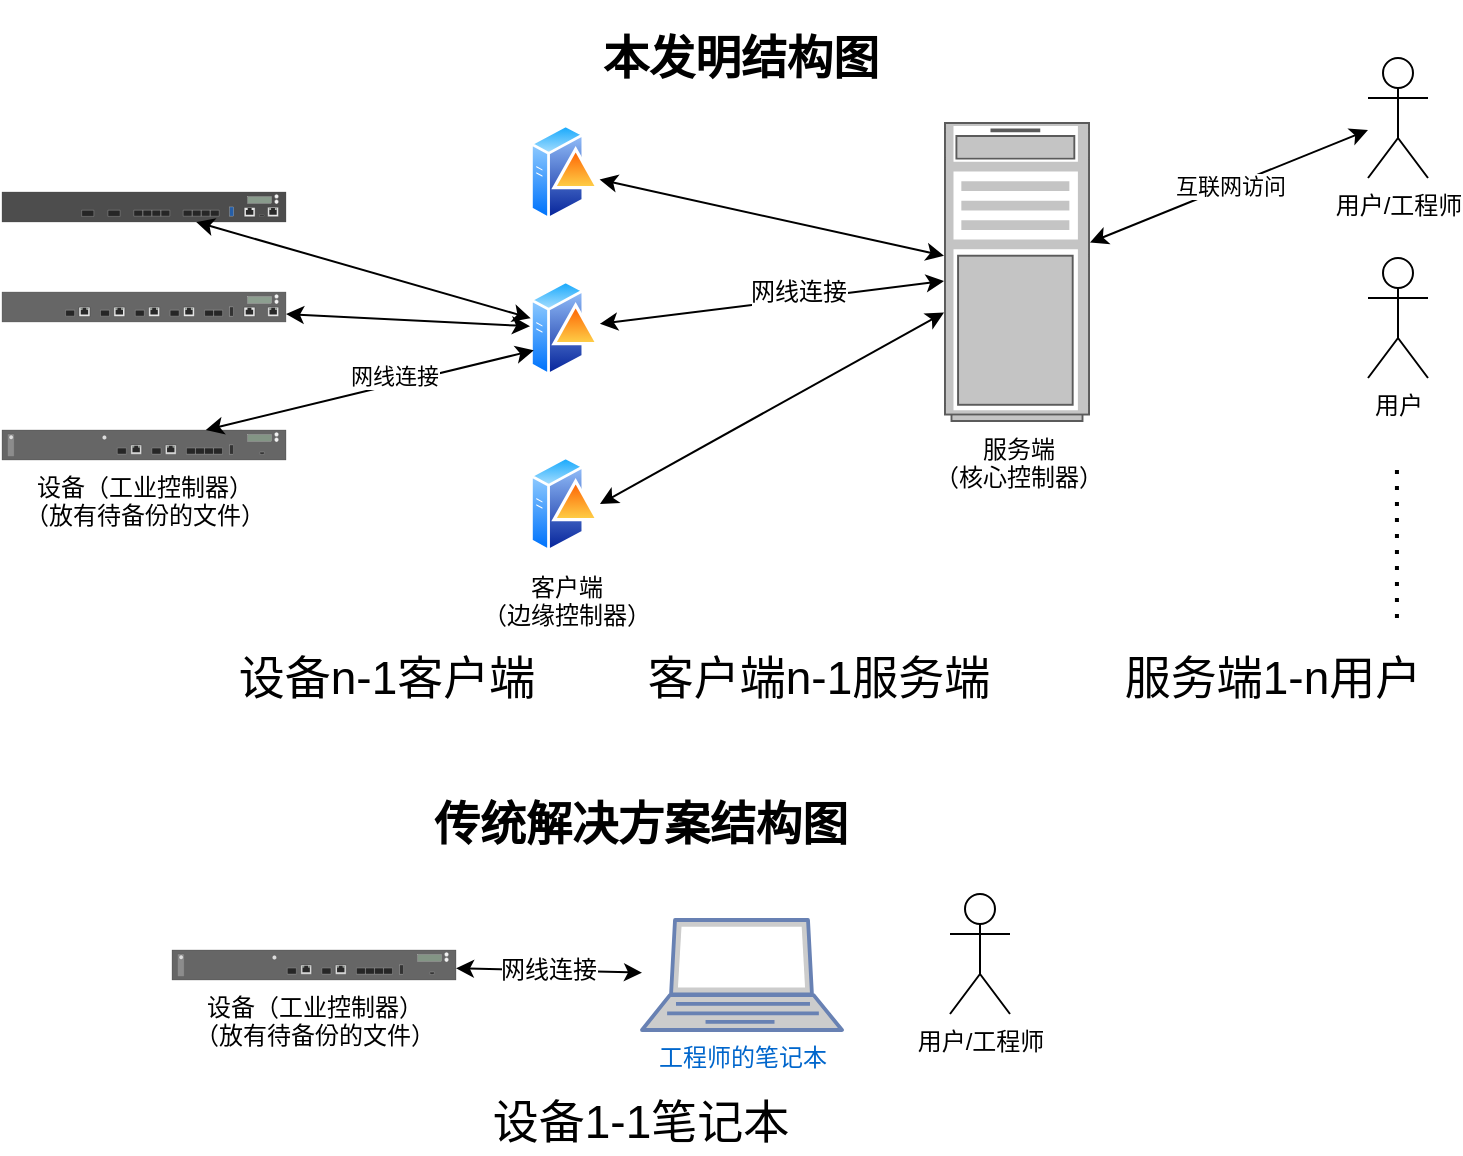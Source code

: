 <mxfile version="16.6.4" type="github">
  <diagram name="Page-1" id="74e2e168-ea6b-b213-b513-2b3c1d86103e">
    <mxGraphModel dx="1093" dy="609" grid="0" gridSize="10" guides="1" tooltips="1" connect="1" arrows="1" fold="1" page="1" pageScale="1" pageWidth="1100" pageHeight="850" background="none" math="0" shadow="0">
      <root>
        <mxCell id="0" />
        <mxCell id="1" parent="0" />
        <mxCell id="VkdnRBsGZV-YbRyVGyZj-1" value="用户/工程师" style="shape=umlActor;verticalLabelPosition=bottom;verticalAlign=top;html=1;outlineConnect=0;" vertex="1" parent="1">
          <mxGeometry x="840" y="40" width="30" height="60" as="geometry" />
        </mxCell>
        <mxCell id="VkdnRBsGZV-YbRyVGyZj-2" value="用户" style="shape=umlActor;verticalLabelPosition=bottom;verticalAlign=top;html=1;outlineConnect=0;" vertex="1" parent="1">
          <mxGeometry x="840" y="140" width="30" height="60" as="geometry" />
        </mxCell>
        <mxCell id="VkdnRBsGZV-YbRyVGyZj-3" value="" style="endArrow=none;dashed=1;html=1;dashPattern=1 3;strokeWidth=2;rounded=0;" edge="1" parent="1">
          <mxGeometry width="50" height="50" relative="1" as="geometry">
            <mxPoint x="854.47" y="320" as="sourcePoint" />
            <mxPoint x="854.47" y="240" as="targetPoint" />
          </mxGeometry>
        </mxCell>
        <mxCell id="VkdnRBsGZV-YbRyVGyZj-4" value="服务端&lt;br&gt;（核心控制器）" style="strokeColor=#666666;html=1;verticalLabelPosition=bottom;labelBackgroundColor=#ffffff;verticalAlign=top;outlineConnect=0;shadow=0;dashed=0;shape=mxgraph.rack.general.server_1;" vertex="1" parent="1">
          <mxGeometry x="628" y="72" width="73" height="150" as="geometry" />
        </mxCell>
        <mxCell id="VkdnRBsGZV-YbRyVGyZj-5" value="互联网访问" style="endArrow=classic;startArrow=classic;html=1;rounded=0;" edge="1" parent="1" source="VkdnRBsGZV-YbRyVGyZj-4" target="VkdnRBsGZV-YbRyVGyZj-1">
          <mxGeometry width="50" height="50" relative="1" as="geometry">
            <mxPoint x="598" y="222" as="sourcePoint" />
            <mxPoint x="814" y="112" as="targetPoint" />
          </mxGeometry>
        </mxCell>
        <mxCell id="VkdnRBsGZV-YbRyVGyZj-6" value="客户端&lt;br&gt;（边缘控制器）" style="aspect=fixed;perimeter=ellipsePerimeter;html=1;align=center;shadow=0;dashed=0;spacingTop=3;image;image=img/lib/active_directory/domain_controller.svg;" vertex="1" parent="1">
          <mxGeometry x="421" y="238" width="35" height="50" as="geometry" />
        </mxCell>
        <mxCell id="VkdnRBsGZV-YbRyVGyZj-7" value="" style="aspect=fixed;perimeter=ellipsePerimeter;html=1;align=center;shadow=0;dashed=0;spacingTop=3;image;image=img/lib/active_directory/domain_controller.svg;" vertex="1" parent="1">
          <mxGeometry x="421" y="72" width="35" height="50" as="geometry" />
        </mxCell>
        <mxCell id="VkdnRBsGZV-YbRyVGyZj-8" value="" style="aspect=fixed;perimeter=ellipsePerimeter;html=1;align=center;shadow=0;dashed=0;spacingTop=3;image;image=img/lib/active_directory/domain_controller.svg;" vertex="1" parent="1">
          <mxGeometry x="421" y="150" width="35" height="50" as="geometry" />
        </mxCell>
        <mxCell id="VkdnRBsGZV-YbRyVGyZj-9" value="" style="html=1;verticalLabelPosition=bottom;verticalAlign=top;outlineConnect=0;shadow=0;dashed=0;shape=mxgraph.rack.hpe_aruba.gateways_controllers.aruba_7205_mobility_controller_front;" vertex="1" parent="1">
          <mxGeometry x="157" y="157" width="142" height="15" as="geometry" />
        </mxCell>
        <mxCell id="VkdnRBsGZV-YbRyVGyZj-10" value="设备（工业控制器）&lt;br&gt;（放有待备份的文件）" style="html=1;verticalLabelPosition=bottom;verticalAlign=top;outlineConnect=0;shadow=0;dashed=0;shape=mxgraph.rack.hpe_aruba.gateways_controllers.aruba_7220_mobility_controller_front;" vertex="1" parent="1">
          <mxGeometry x="157" y="226" width="142" height="15" as="geometry" />
        </mxCell>
        <mxCell id="VkdnRBsGZV-YbRyVGyZj-13" value="" style="html=1;verticalLabelPosition=bottom;verticalAlign=top;outlineConnect=0;shadow=0;dashed=0;shape=mxgraph.rack.hpe_aruba.gateways_controllers.aruba_7280_mobility_controller_front;" vertex="1" parent="1">
          <mxGeometry x="157" y="107" width="142" height="15" as="geometry" />
        </mxCell>
        <mxCell id="VkdnRBsGZV-YbRyVGyZj-14" value="" style="endArrow=classic;startArrow=classic;html=1;rounded=0;" edge="1" parent="1" source="VkdnRBsGZV-YbRyVGyZj-7" target="VkdnRBsGZV-YbRyVGyZj-4">
          <mxGeometry width="50" height="50" relative="1" as="geometry">
            <mxPoint x="464" y="222" as="sourcePoint" />
            <mxPoint x="514" y="172" as="targetPoint" />
          </mxGeometry>
        </mxCell>
        <mxCell id="VkdnRBsGZV-YbRyVGyZj-15" value="" style="endArrow=classic;startArrow=classic;html=1;rounded=0;" edge="1" parent="1" source="VkdnRBsGZV-YbRyVGyZj-8" target="VkdnRBsGZV-YbRyVGyZj-4">
          <mxGeometry width="50" height="50" relative="1" as="geometry">
            <mxPoint x="464" y="222" as="sourcePoint" />
            <mxPoint x="514" y="172" as="targetPoint" />
          </mxGeometry>
        </mxCell>
        <mxCell id="VkdnRBsGZV-YbRyVGyZj-37" value="网线连接" style="edgeLabel;html=1;align=center;verticalAlign=middle;resizable=0;points=[];fontSize=12;" vertex="1" connectable="0" parent="VkdnRBsGZV-YbRyVGyZj-15">
          <mxGeometry x="0.147" y="4" relative="1" as="geometry">
            <mxPoint x="1" as="offset" />
          </mxGeometry>
        </mxCell>
        <mxCell id="VkdnRBsGZV-YbRyVGyZj-16" value="" style="endArrow=classic;startArrow=classic;html=1;rounded=0;exitX=1;exitY=0.5;exitDx=0;exitDy=0;" edge="1" parent="1" source="VkdnRBsGZV-YbRyVGyZj-6" target="VkdnRBsGZV-YbRyVGyZj-4">
          <mxGeometry width="50" height="50" relative="1" as="geometry">
            <mxPoint x="464" y="222" as="sourcePoint" />
            <mxPoint x="514" y="172" as="targetPoint" />
          </mxGeometry>
        </mxCell>
        <mxCell id="VkdnRBsGZV-YbRyVGyZj-17" value="" style="endArrow=classic;startArrow=classic;html=1;rounded=0;" edge="1" parent="1" source="VkdnRBsGZV-YbRyVGyZj-13" target="VkdnRBsGZV-YbRyVGyZj-8">
          <mxGeometry width="50" height="50" relative="1" as="geometry">
            <mxPoint x="464" y="222" as="sourcePoint" />
            <mxPoint x="514" y="172" as="targetPoint" />
          </mxGeometry>
        </mxCell>
        <mxCell id="VkdnRBsGZV-YbRyVGyZj-18" value="" style="endArrow=classic;startArrow=classic;html=1;rounded=0;" edge="1" parent="1" source="VkdnRBsGZV-YbRyVGyZj-9" target="VkdnRBsGZV-YbRyVGyZj-8">
          <mxGeometry width="50" height="50" relative="1" as="geometry">
            <mxPoint x="464" y="222" as="sourcePoint" />
            <mxPoint x="514" y="172" as="targetPoint" />
          </mxGeometry>
        </mxCell>
        <mxCell id="VkdnRBsGZV-YbRyVGyZj-19" value="" style="endArrow=classic;startArrow=classic;html=1;rounded=0;entryX=0;entryY=0.75;entryDx=0;entryDy=0;" edge="1" parent="1" source="VkdnRBsGZV-YbRyVGyZj-10" target="VkdnRBsGZV-YbRyVGyZj-8">
          <mxGeometry width="50" height="50" relative="1" as="geometry">
            <mxPoint x="464" y="222" as="sourcePoint" />
            <mxPoint x="514" y="172" as="targetPoint" />
          </mxGeometry>
        </mxCell>
        <mxCell id="VkdnRBsGZV-YbRyVGyZj-20" value="网线连接" style="edgeLabel;html=1;align=center;verticalAlign=middle;resizable=0;points=[];" vertex="1" connectable="0" parent="VkdnRBsGZV-YbRyVGyZj-19">
          <mxGeometry x="0.16" y="4" relative="1" as="geometry">
            <mxPoint as="offset" />
          </mxGeometry>
        </mxCell>
        <mxCell id="VkdnRBsGZV-YbRyVGyZj-23" value="&lt;b style=&quot;line-height: 2.3&quot;&gt;&lt;font style=&quot;font-size: 23px&quot;&gt;本发明结构图&lt;/font&gt;&lt;/b&gt;" style="text;html=1;resizable=0;autosize=1;align=center;verticalAlign=middle;points=[];fillColor=none;strokeColor=none;rounded=0;" vertex="1" parent="1">
          <mxGeometry x="452" y="11" width="148" height="57" as="geometry" />
        </mxCell>
        <mxCell id="VkdnRBsGZV-YbRyVGyZj-27" value="设备（工业控制器）&lt;br&gt;（放有待备份的文件）" style="html=1;verticalLabelPosition=bottom;verticalAlign=top;outlineConnect=0;shadow=0;dashed=0;shape=mxgraph.rack.hpe_aruba.gateways_controllers.aruba_7220_mobility_controller_front;" vertex="1" parent="1">
          <mxGeometry x="242" y="486" width="142" height="15" as="geometry" />
        </mxCell>
        <mxCell id="VkdnRBsGZV-YbRyVGyZj-29" value="用户/工程师" style="shape=umlActor;verticalLabelPosition=bottom;verticalAlign=top;html=1;outlineConnect=0;" vertex="1" parent="1">
          <mxGeometry x="631" y="458" width="30" height="60" as="geometry" />
        </mxCell>
        <mxCell id="VkdnRBsGZV-YbRyVGyZj-30" value="工程师的笔记本" style="fontColor=#0066CC;verticalAlign=top;verticalLabelPosition=bottom;labelPosition=center;align=center;html=1;outlineConnect=0;fillColor=#CCCCCC;strokeColor=#6881B3;gradientColor=none;gradientDirection=north;strokeWidth=2;shape=mxgraph.networks.laptop;fontSize=12;" vertex="1" parent="1">
          <mxGeometry x="477" y="471" width="100" height="55" as="geometry" />
        </mxCell>
        <mxCell id="VkdnRBsGZV-YbRyVGyZj-31" value="设备n-1客户端" style="text;html=1;resizable=0;autosize=1;align=center;verticalAlign=middle;points=[];fillColor=none;strokeColor=none;rounded=0;fontSize=23;" vertex="1" parent="1">
          <mxGeometry x="270" y="334" width="158" height="32" as="geometry" />
        </mxCell>
        <mxCell id="VkdnRBsGZV-YbRyVGyZj-32" value="客户端n-1服务端" style="text;html=1;resizable=0;autosize=1;align=center;verticalAlign=middle;points=[];fillColor=none;strokeColor=none;rounded=0;fontSize=23;" vertex="1" parent="1">
          <mxGeometry x="474" y="334" width="181" height="32" as="geometry" />
        </mxCell>
        <mxCell id="VkdnRBsGZV-YbRyVGyZj-33" value="服务端1-n用户" style="text;html=1;resizable=0;autosize=1;align=center;verticalAlign=middle;points=[];fillColor=none;strokeColor=none;rounded=0;fontSize=23;" vertex="1" parent="1">
          <mxGeometry x="713" y="334" width="158" height="32" as="geometry" />
        </mxCell>
        <mxCell id="VkdnRBsGZV-YbRyVGyZj-34" value="网线连接" style="endArrow=classic;startArrow=classic;html=1;rounded=0;fontSize=12;" edge="1" parent="1" source="VkdnRBsGZV-YbRyVGyZj-27" target="VkdnRBsGZV-YbRyVGyZj-30">
          <mxGeometry width="50" height="50" relative="1" as="geometry">
            <mxPoint x="639" y="381" as="sourcePoint" />
            <mxPoint x="689" y="331" as="targetPoint" />
          </mxGeometry>
        </mxCell>
        <mxCell id="VkdnRBsGZV-YbRyVGyZj-35" value="&lt;b style=&quot;line-height: 2.3&quot;&gt;&lt;font style=&quot;font-size: 23px&quot;&gt;传统解决方案结构图&lt;/font&gt;&lt;/b&gt;" style="text;html=1;resizable=0;autosize=1;align=center;verticalAlign=middle;points=[];fillColor=none;strokeColor=none;rounded=0;" vertex="1" parent="1">
          <mxGeometry x="367.5" y="394" width="217" height="57" as="geometry" />
        </mxCell>
        <mxCell id="VkdnRBsGZV-YbRyVGyZj-36" value="设备1-1笔记本" style="text;html=1;resizable=0;autosize=1;align=center;verticalAlign=middle;points=[];fillColor=none;strokeColor=none;rounded=0;fontSize=23;" vertex="1" parent="1">
          <mxGeometry x="397" y="556" width="158" height="32" as="geometry" />
        </mxCell>
      </root>
    </mxGraphModel>
  </diagram>
</mxfile>
